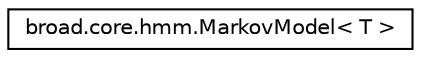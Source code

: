 digraph "Graphical Class Hierarchy"
{
  edge [fontname="Helvetica",fontsize="10",labelfontname="Helvetica",labelfontsize="10"];
  node [fontname="Helvetica",fontsize="10",shape=record];
  rankdir="LR";
  Node1 [label="broad.core.hmm.MarkovModel\< T \>",height=0.2,width=0.4,color="black", fillcolor="white", style="filled",URL="$classbroad_1_1core_1_1hmm_1_1_markov_model_3_01_t_01_4.html"];
}
